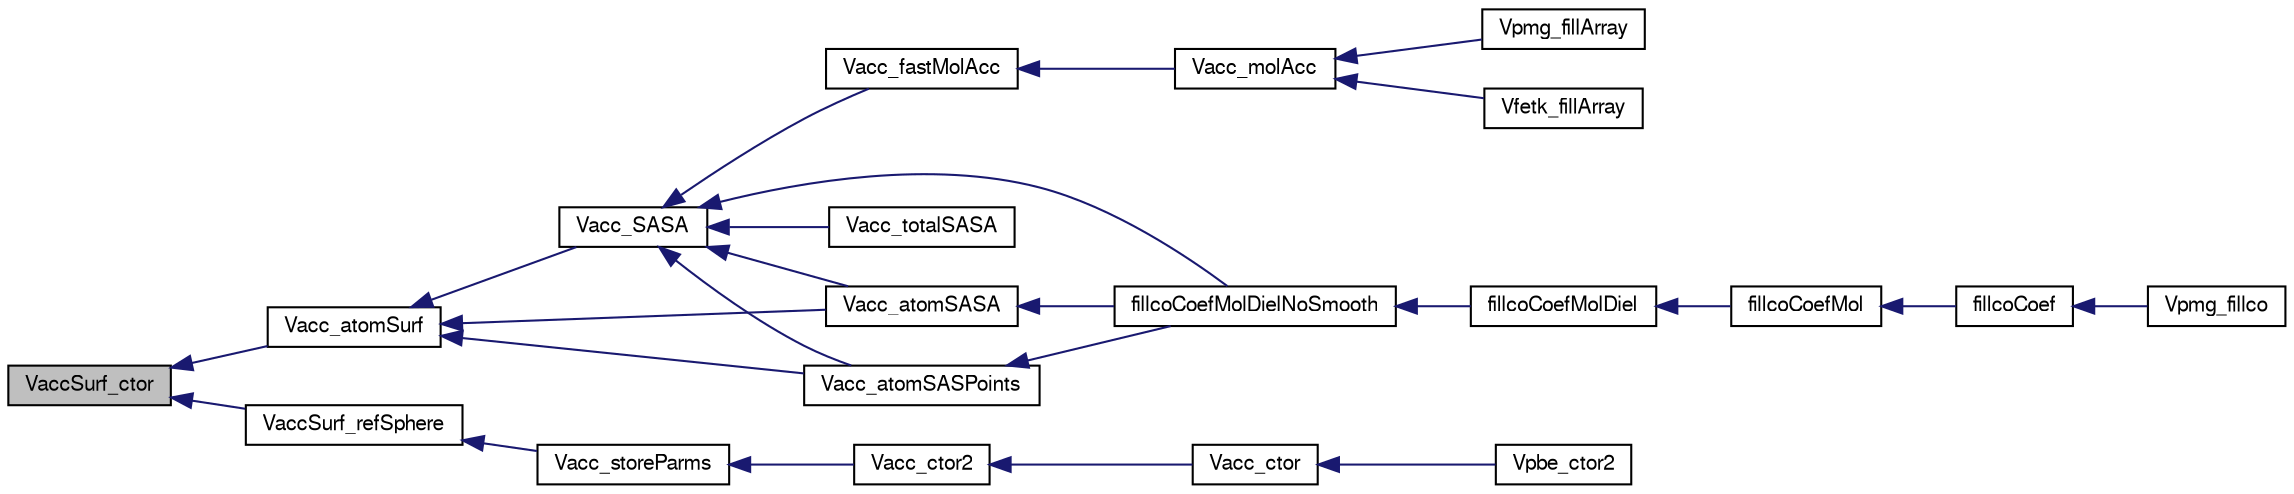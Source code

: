 digraph "VaccSurf_ctor"
{
  edge [fontname="FreeSans",fontsize="10",labelfontname="FreeSans",labelfontsize="10"];
  node [fontname="FreeSans",fontsize="10",shape=record];
  rankdir="LR";
  Node1 [label="VaccSurf_ctor",height=0.2,width=0.4,color="black", fillcolor="grey75", style="filled" fontcolor="black"];
  Node1 -> Node2 [dir="back",color="midnightblue",fontsize="10",style="solid",fontname="FreeSans"];
  Node2 [label="Vacc_atomSurf",height=0.2,width=0.4,color="black", fillcolor="white", style="filled",URL="$group___vacc.html#ga8c962cab8849df00c7f8ac61f3f8246b",tooltip="Set up an array of points corresponding to the SAS due to a particular atom."];
  Node2 -> Node3 [dir="back",color="midnightblue",fontsize="10",style="solid",fontname="FreeSans"];
  Node3 [label="Vacc_SASA",height=0.2,width=0.4,color="black", fillcolor="white", style="filled",URL="$group___vacc.html#gad2041f50041470d01e00a17f18b5b6c2",tooltip="Build the solvent accessible surface (SAS) and calculate the solvent accessible surface area..."];
  Node3 -> Node4 [dir="back",color="midnightblue",fontsize="10",style="solid",fontname="FreeSans"];
  Node4 [label="Vacc_fastMolAcc",height=0.2,width=0.4,color="black", fillcolor="white", style="filled",URL="$group___vacc.html#gace3cf23d10bbc818a28b212ef5c94f84",tooltip="Report molecular accessibility quickly."];
  Node4 -> Node5 [dir="back",color="midnightblue",fontsize="10",style="solid",fontname="FreeSans"];
  Node5 [label="Vacc_molAcc",height=0.2,width=0.4,color="black", fillcolor="white", style="filled",URL="$group___vacc.html#ga31a47b0e2a3e828ab38802dbebb07415",tooltip="Report molecular accessibility."];
  Node5 -> Node6 [dir="back",color="midnightblue",fontsize="10",style="solid",fontname="FreeSans"];
  Node6 [label="Vfetk_fillArray",height=0.2,width=0.4,color="black", fillcolor="white", style="filled",URL="$group___vfetk.html#gab568aa48a9072ad4fe3007a181affda1",tooltip="Fill an array with the specified data."];
  Node5 -> Node7 [dir="back",color="midnightblue",fontsize="10",style="solid",fontname="FreeSans"];
  Node7 [label="Vpmg_fillArray",height=0.2,width=0.4,color="black", fillcolor="white", style="filled",URL="$group___vpmg.html#ga11ed702159c3c6ee7d89c9d0bcdee240",tooltip="Fill the specified array with accessibility values."];
  Node3 -> Node8 [dir="back",color="midnightblue",fontsize="10",style="solid",fontname="FreeSans"];
  Node8 [label="Vacc_totalSASA",height=0.2,width=0.4,color="black", fillcolor="white", style="filled",URL="$group___vacc.html#ga6e6925112665279c1b237f792c595e82",tooltip="Return the total solvent accessible surface area (SASA)"];
  Node3 -> Node9 [dir="back",color="midnightblue",fontsize="10",style="solid",fontname="FreeSans"];
  Node9 [label="Vacc_atomSASA",height=0.2,width=0.4,color="black", fillcolor="white", style="filled",URL="$group___vacc.html#ga9913f912bca5c71ba11ef9aefe7c390c",tooltip="Return the atomic solvent accessible surface area (SASA)"];
  Node9 -> Node10 [dir="back",color="midnightblue",fontsize="10",style="solid",fontname="FreeSans"];
  Node10 [label="fillcoCoefMolDielNoSmooth",height=0.2,width=0.4,color="black", fillcolor="white", style="filled",URL="$vpmg_8c.html#adf9fff114eed3d5d94f3adbbf9527483",tooltip="Fill differential operator coefficient arrays from a molecular surface calculation without smoothing..."];
  Node10 -> Node11 [dir="back",color="midnightblue",fontsize="10",style="solid",fontname="FreeSans"];
  Node11 [label="fillcoCoefMolDiel",height=0.2,width=0.4,color="black", fillcolor="white", style="filled",URL="$vpmg_8c.html#a34484f0f2f254b954abf20c5a98ab9d4",tooltip="Fill differential operator coefficient arrays from a molecular surface calculation."];
  Node11 -> Node12 [dir="back",color="midnightblue",fontsize="10",style="solid",fontname="FreeSans"];
  Node12 [label="fillcoCoefMol",height=0.2,width=0.4,color="black", fillcolor="white", style="filled",URL="$vpmg_8c.html#a62617829770eaed11c159947453e457c",tooltip="Fill operator coefficient arrays from a molecular surface calculation."];
  Node12 -> Node13 [dir="back",color="midnightblue",fontsize="10",style="solid",fontname="FreeSans"];
  Node13 [label="fillcoCoef",height=0.2,width=0.4,color="black", fillcolor="white", style="filled",URL="$vpmg_8c.html#a169088d2631112390e9699d0ff25ab0a",tooltip="Top-level driver to fill all operator coefficient arrays."];
  Node13 -> Node14 [dir="back",color="midnightblue",fontsize="10",style="solid",fontname="FreeSans"];
  Node14 [label="Vpmg_fillco",height=0.2,width=0.4,color="black", fillcolor="white", style="filled",URL="$group___vpmg.html#gaf117af16d5e9c5bd4e557a69ec1eb73a",tooltip="Fill the coefficient arrays prior to solving the equation."];
  Node3 -> Node15 [dir="back",color="midnightblue",fontsize="10",style="solid",fontname="FreeSans"];
  Node15 [label="Vacc_atomSASPoints",height=0.2,width=0.4,color="black", fillcolor="white", style="filled",URL="$group___vacc.html#gaa1b76ea181d5f3a3ddb2b890e470cb3f",tooltip="Get the set of points for this atom&#39;s solvent-accessible surface."];
  Node15 -> Node10 [dir="back",color="midnightblue",fontsize="10",style="solid",fontname="FreeSans"];
  Node3 -> Node10 [dir="back",color="midnightblue",fontsize="10",style="solid",fontname="FreeSans"];
  Node2 -> Node9 [dir="back",color="midnightblue",fontsize="10",style="solid",fontname="FreeSans"];
  Node2 -> Node15 [dir="back",color="midnightblue",fontsize="10",style="solid",fontname="FreeSans"];
  Node1 -> Node16 [dir="back",color="midnightblue",fontsize="10",style="solid",fontname="FreeSans"];
  Node16 [label="VaccSurf_refSphere",height=0.2,width=0.4,color="black", fillcolor="white", style="filled",URL="$group___vacc.html#ga5ad531a9888c379174d46e1b8e022ced",tooltip="Set up an array of points for a reference sphere of unit radius."];
  Node16 -> Node17 [dir="back",color="midnightblue",fontsize="10",style="solid",fontname="FreeSans"];
  Node17 [label="Vacc_storeParms",height=0.2,width=0.4,color="black", fillcolor="white", style="filled",URL="$vacc_8c.html#a43a99ef46d09254c73e3edf1ed1a3e3d"];
  Node17 -> Node18 [dir="back",color="midnightblue",fontsize="10",style="solid",fontname="FreeSans"];
  Node18 [label="Vacc_ctor2",height=0.2,width=0.4,color="black", fillcolor="white", style="filled",URL="$group___vacc.html#ga04c21186f33179193e153b82d9c1daf8",tooltip="FORTRAN stub to construct the accessibility object."];
  Node18 -> Node19 [dir="back",color="midnightblue",fontsize="10",style="solid",fontname="FreeSans"];
  Node19 [label="Vacc_ctor",height=0.2,width=0.4,color="black", fillcolor="white", style="filled",URL="$group___vacc.html#ga6d35703fb022ab73c33627667262f16f",tooltip="Construct the accessibility object."];
  Node19 -> Node20 [dir="back",color="midnightblue",fontsize="10",style="solid",fontname="FreeSans"];
  Node20 [label="Vpbe_ctor2",height=0.2,width=0.4,color="black", fillcolor="white", style="filled",URL="$group___vpbe.html#gacaf51947bfe10a206974dc3fd4c29e46",tooltip="FORTRAN stub to construct Vpbe objct."];
}
